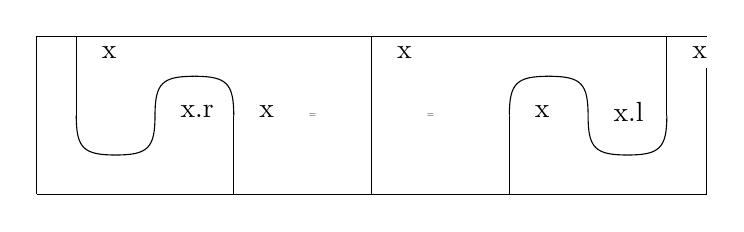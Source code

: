 \begin{tikzpicture}[baseline=(0.base)]
\begin{pgfonlayer}{nodelayer}
\node (0) at (0, 1.0) {};
\node [] (1) at (0, 0) {};
\node [] (2) at (8.5, 0) {};
\node [] (3) at (8.5, 2) {};
\node [] (4) at (0, 2) {};
\node [] (5) at (0.5, 2) {};
\node [] (6) at (0.5, 1) {};
\node [style=none, fill=white, right] (7) at (0.7, 1.8) {x};
\node [] (8) at (2.0, 1.5) {};
\node [] (9) at (1.5, 1) {};
\node [] (10) at (2.5, 1) {};
\node [style=none, fill=white, right] (11) at (1.7, 1.05) {x.r};
\node [] (12) at (2.5, 0) {};
\node [style=none, fill=white, right] (13) at (2.7, 1.05) {x};
\node [] (14) at (1.0, 0.5) {};
\node [] (15) at (4.25, 2) {};
\node [] (16) at (4.25, 0) {};
\node [style=none, fill=white, right] (17) at (4.45, 1.8) {x};
\node [] (18) at (6.5, 1.5) {};
\node [] (19) at (6.0, 1) {};
\node [] (20) at (7.0, 1) {};
\node [] (21) at (6.0, 0) {};
\node [style=none, fill=white, right] (22) at (6.2, 1.05) {x};
\node [style=none, fill=white, right] (23) at (7.2, 1.05) {x.l};
\node [] (24) at (8.0, 2) {};
\node [] (25) at (8.0, 1) {};
\node [style=none, fill=white, right] (26) at (8.2, 1.8) {x};
\node [] (27) at (7.5, 0.5) {};
\node [circle, fill=white, scale=0.343] (28) at (3.5, 1.0) {=};
\node [circle, fill=white, scale=0.343] (29) at (5.0, 1.0) {=};
\end{pgfonlayer}
\begin{pgfonlayer}{edgelayer}
\draw [-, fill={white}] (1.center) to (2.center) to (3.center) to (4.center) to (1.center);
\draw [in=90, out=-90] (5.center) to (6.center);
\draw [in=90, out=180, looseness=1.485] (8.center) to (9.center);
\draw [in=90, out=0, looseness=1.485] (8.center) to (10.center);
\draw [in=90, out=-90] (9.center) to (9.center);
\draw [in=90, out=-90] (10.center) to (12.center);
\draw [in=180, out=-90, looseness=1.485] (6.center) to (14.center);
\draw [in=0, out=-90, looseness=1.485] (9.center) to (14.center);
\draw [in=90, out=-90] (15.center) to (16.center);
\draw [in=90, out=180, looseness=1.485] (18.center) to (19.center);
\draw [in=90, out=0, looseness=1.485] (18.center) to (20.center);
\draw [in=90, out=-90] (19.center) to (21.center);
\draw [in=90, out=-90] (20.center) to (20.center);
\draw [in=90, out=-90] (24.center) to (25.center);
\draw [in=180, out=-90, looseness=1.485] (20.center) to (27.center);
\draw [in=0, out=-90, looseness=1.485] (25.center) to (27.center);
\end{pgfonlayer}
\end{tikzpicture}
